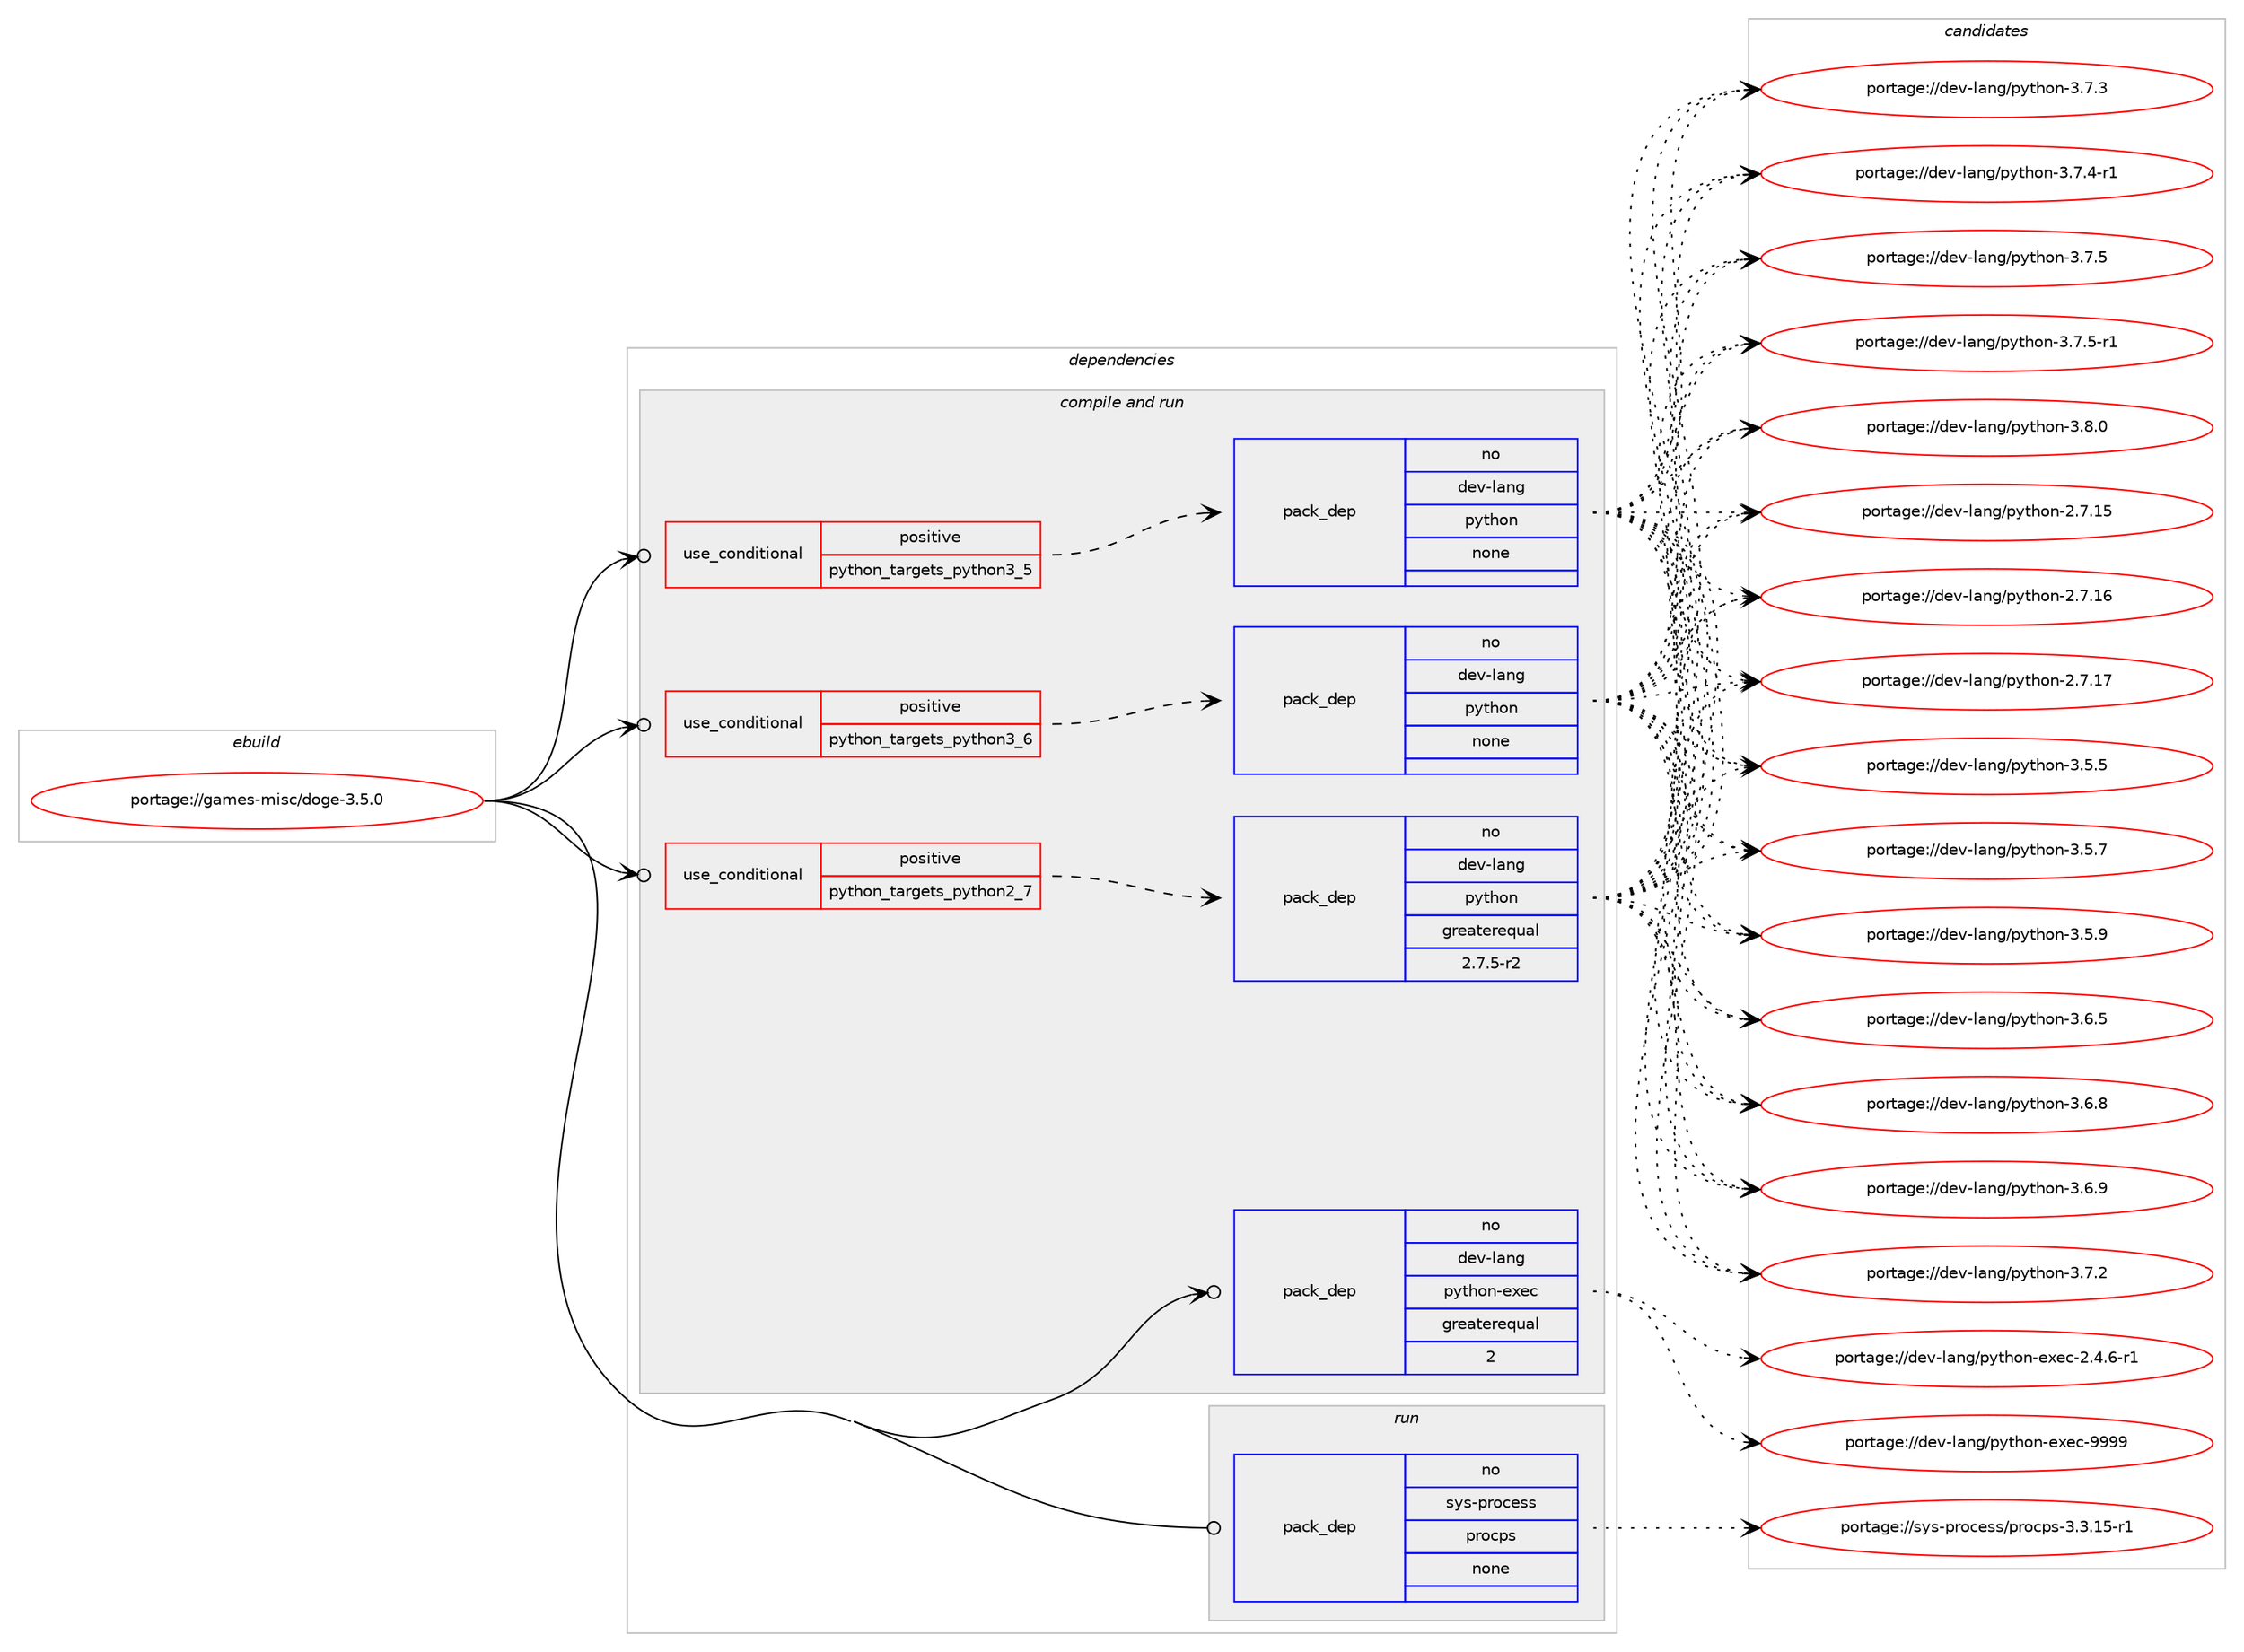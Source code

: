 digraph prolog {

# *************
# Graph options
# *************

newrank=true;
concentrate=true;
compound=true;
graph [rankdir=LR,fontname=Helvetica,fontsize=10,ranksep=1.5];#, ranksep=2.5, nodesep=0.2];
edge  [arrowhead=vee];
node  [fontname=Helvetica,fontsize=10];

# **********
# The ebuild
# **********

subgraph cluster_leftcol {
color=gray;
rank=same;
label=<<i>ebuild</i>>;
id [label="portage://games-misc/doge-3.5.0", color=red, width=4, href="../games-misc/doge-3.5.0.svg"];
}

# ****************
# The dependencies
# ****************

subgraph cluster_midcol {
color=gray;
label=<<i>dependencies</i>>;
subgraph cluster_compile {
fillcolor="#eeeeee";
style=filled;
label=<<i>compile</i>>;
}
subgraph cluster_compileandrun {
fillcolor="#eeeeee";
style=filled;
label=<<i>compile and run</i>>;
subgraph cond73420 {
dependency273936 [label=<<TABLE BORDER="0" CELLBORDER="1" CELLSPACING="0" CELLPADDING="4"><TR><TD ROWSPAN="3" CELLPADDING="10">use_conditional</TD></TR><TR><TD>positive</TD></TR><TR><TD>python_targets_python2_7</TD></TR></TABLE>>, shape=none, color=red];
subgraph pack196540 {
dependency273937 [label=<<TABLE BORDER="0" CELLBORDER="1" CELLSPACING="0" CELLPADDING="4" WIDTH="220"><TR><TD ROWSPAN="6" CELLPADDING="30">pack_dep</TD></TR><TR><TD WIDTH="110">no</TD></TR><TR><TD>dev-lang</TD></TR><TR><TD>python</TD></TR><TR><TD>greaterequal</TD></TR><TR><TD>2.7.5-r2</TD></TR></TABLE>>, shape=none, color=blue];
}
dependency273936:e -> dependency273937:w [weight=20,style="dashed",arrowhead="vee"];
}
id:e -> dependency273936:w [weight=20,style="solid",arrowhead="odotvee"];
subgraph cond73421 {
dependency273938 [label=<<TABLE BORDER="0" CELLBORDER="1" CELLSPACING="0" CELLPADDING="4"><TR><TD ROWSPAN="3" CELLPADDING="10">use_conditional</TD></TR><TR><TD>positive</TD></TR><TR><TD>python_targets_python3_5</TD></TR></TABLE>>, shape=none, color=red];
subgraph pack196541 {
dependency273939 [label=<<TABLE BORDER="0" CELLBORDER="1" CELLSPACING="0" CELLPADDING="4" WIDTH="220"><TR><TD ROWSPAN="6" CELLPADDING="30">pack_dep</TD></TR><TR><TD WIDTH="110">no</TD></TR><TR><TD>dev-lang</TD></TR><TR><TD>python</TD></TR><TR><TD>none</TD></TR><TR><TD></TD></TR></TABLE>>, shape=none, color=blue];
}
dependency273938:e -> dependency273939:w [weight=20,style="dashed",arrowhead="vee"];
}
id:e -> dependency273938:w [weight=20,style="solid",arrowhead="odotvee"];
subgraph cond73422 {
dependency273940 [label=<<TABLE BORDER="0" CELLBORDER="1" CELLSPACING="0" CELLPADDING="4"><TR><TD ROWSPAN="3" CELLPADDING="10">use_conditional</TD></TR><TR><TD>positive</TD></TR><TR><TD>python_targets_python3_6</TD></TR></TABLE>>, shape=none, color=red];
subgraph pack196542 {
dependency273941 [label=<<TABLE BORDER="0" CELLBORDER="1" CELLSPACING="0" CELLPADDING="4" WIDTH="220"><TR><TD ROWSPAN="6" CELLPADDING="30">pack_dep</TD></TR><TR><TD WIDTH="110">no</TD></TR><TR><TD>dev-lang</TD></TR><TR><TD>python</TD></TR><TR><TD>none</TD></TR><TR><TD></TD></TR></TABLE>>, shape=none, color=blue];
}
dependency273940:e -> dependency273941:w [weight=20,style="dashed",arrowhead="vee"];
}
id:e -> dependency273940:w [weight=20,style="solid",arrowhead="odotvee"];
subgraph pack196543 {
dependency273942 [label=<<TABLE BORDER="0" CELLBORDER="1" CELLSPACING="0" CELLPADDING="4" WIDTH="220"><TR><TD ROWSPAN="6" CELLPADDING="30">pack_dep</TD></TR><TR><TD WIDTH="110">no</TD></TR><TR><TD>dev-lang</TD></TR><TR><TD>python-exec</TD></TR><TR><TD>greaterequal</TD></TR><TR><TD>2</TD></TR></TABLE>>, shape=none, color=blue];
}
id:e -> dependency273942:w [weight=20,style="solid",arrowhead="odotvee"];
}
subgraph cluster_run {
fillcolor="#eeeeee";
style=filled;
label=<<i>run</i>>;
subgraph pack196544 {
dependency273943 [label=<<TABLE BORDER="0" CELLBORDER="1" CELLSPACING="0" CELLPADDING="4" WIDTH="220"><TR><TD ROWSPAN="6" CELLPADDING="30">pack_dep</TD></TR><TR><TD WIDTH="110">no</TD></TR><TR><TD>sys-process</TD></TR><TR><TD>procps</TD></TR><TR><TD>none</TD></TR><TR><TD></TD></TR></TABLE>>, shape=none, color=blue];
}
id:e -> dependency273943:w [weight=20,style="solid",arrowhead="odot"];
}
}

# **************
# The candidates
# **************

subgraph cluster_choices {
rank=same;
color=gray;
label=<<i>candidates</i>>;

subgraph choice196540 {
color=black;
nodesep=1;
choiceportage10010111845108971101034711212111610411111045504655464953 [label="portage://dev-lang/python-2.7.15", color=red, width=4,href="../dev-lang/python-2.7.15.svg"];
choiceportage10010111845108971101034711212111610411111045504655464954 [label="portage://dev-lang/python-2.7.16", color=red, width=4,href="../dev-lang/python-2.7.16.svg"];
choiceportage10010111845108971101034711212111610411111045504655464955 [label="portage://dev-lang/python-2.7.17", color=red, width=4,href="../dev-lang/python-2.7.17.svg"];
choiceportage100101118451089711010347112121116104111110455146534653 [label="portage://dev-lang/python-3.5.5", color=red, width=4,href="../dev-lang/python-3.5.5.svg"];
choiceportage100101118451089711010347112121116104111110455146534655 [label="portage://dev-lang/python-3.5.7", color=red, width=4,href="../dev-lang/python-3.5.7.svg"];
choiceportage100101118451089711010347112121116104111110455146534657 [label="portage://dev-lang/python-3.5.9", color=red, width=4,href="../dev-lang/python-3.5.9.svg"];
choiceportage100101118451089711010347112121116104111110455146544653 [label="portage://dev-lang/python-3.6.5", color=red, width=4,href="../dev-lang/python-3.6.5.svg"];
choiceportage100101118451089711010347112121116104111110455146544656 [label="portage://dev-lang/python-3.6.8", color=red, width=4,href="../dev-lang/python-3.6.8.svg"];
choiceportage100101118451089711010347112121116104111110455146544657 [label="portage://dev-lang/python-3.6.9", color=red, width=4,href="../dev-lang/python-3.6.9.svg"];
choiceportage100101118451089711010347112121116104111110455146554650 [label="portage://dev-lang/python-3.7.2", color=red, width=4,href="../dev-lang/python-3.7.2.svg"];
choiceportage100101118451089711010347112121116104111110455146554651 [label="portage://dev-lang/python-3.7.3", color=red, width=4,href="../dev-lang/python-3.7.3.svg"];
choiceportage1001011184510897110103471121211161041111104551465546524511449 [label="portage://dev-lang/python-3.7.4-r1", color=red, width=4,href="../dev-lang/python-3.7.4-r1.svg"];
choiceportage100101118451089711010347112121116104111110455146554653 [label="portage://dev-lang/python-3.7.5", color=red, width=4,href="../dev-lang/python-3.7.5.svg"];
choiceportage1001011184510897110103471121211161041111104551465546534511449 [label="portage://dev-lang/python-3.7.5-r1", color=red, width=4,href="../dev-lang/python-3.7.5-r1.svg"];
choiceportage100101118451089711010347112121116104111110455146564648 [label="portage://dev-lang/python-3.8.0", color=red, width=4,href="../dev-lang/python-3.8.0.svg"];
dependency273937:e -> choiceportage10010111845108971101034711212111610411111045504655464953:w [style=dotted,weight="100"];
dependency273937:e -> choiceportage10010111845108971101034711212111610411111045504655464954:w [style=dotted,weight="100"];
dependency273937:e -> choiceportage10010111845108971101034711212111610411111045504655464955:w [style=dotted,weight="100"];
dependency273937:e -> choiceportage100101118451089711010347112121116104111110455146534653:w [style=dotted,weight="100"];
dependency273937:e -> choiceportage100101118451089711010347112121116104111110455146534655:w [style=dotted,weight="100"];
dependency273937:e -> choiceportage100101118451089711010347112121116104111110455146534657:w [style=dotted,weight="100"];
dependency273937:e -> choiceportage100101118451089711010347112121116104111110455146544653:w [style=dotted,weight="100"];
dependency273937:e -> choiceportage100101118451089711010347112121116104111110455146544656:w [style=dotted,weight="100"];
dependency273937:e -> choiceportage100101118451089711010347112121116104111110455146544657:w [style=dotted,weight="100"];
dependency273937:e -> choiceportage100101118451089711010347112121116104111110455146554650:w [style=dotted,weight="100"];
dependency273937:e -> choiceportage100101118451089711010347112121116104111110455146554651:w [style=dotted,weight="100"];
dependency273937:e -> choiceportage1001011184510897110103471121211161041111104551465546524511449:w [style=dotted,weight="100"];
dependency273937:e -> choiceportage100101118451089711010347112121116104111110455146554653:w [style=dotted,weight="100"];
dependency273937:e -> choiceportage1001011184510897110103471121211161041111104551465546534511449:w [style=dotted,weight="100"];
dependency273937:e -> choiceportage100101118451089711010347112121116104111110455146564648:w [style=dotted,weight="100"];
}
subgraph choice196541 {
color=black;
nodesep=1;
choiceportage10010111845108971101034711212111610411111045504655464953 [label="portage://dev-lang/python-2.7.15", color=red, width=4,href="../dev-lang/python-2.7.15.svg"];
choiceportage10010111845108971101034711212111610411111045504655464954 [label="portage://dev-lang/python-2.7.16", color=red, width=4,href="../dev-lang/python-2.7.16.svg"];
choiceportage10010111845108971101034711212111610411111045504655464955 [label="portage://dev-lang/python-2.7.17", color=red, width=4,href="../dev-lang/python-2.7.17.svg"];
choiceportage100101118451089711010347112121116104111110455146534653 [label="portage://dev-lang/python-3.5.5", color=red, width=4,href="../dev-lang/python-3.5.5.svg"];
choiceportage100101118451089711010347112121116104111110455146534655 [label="portage://dev-lang/python-3.5.7", color=red, width=4,href="../dev-lang/python-3.5.7.svg"];
choiceportage100101118451089711010347112121116104111110455146534657 [label="portage://dev-lang/python-3.5.9", color=red, width=4,href="../dev-lang/python-3.5.9.svg"];
choiceportage100101118451089711010347112121116104111110455146544653 [label="portage://dev-lang/python-3.6.5", color=red, width=4,href="../dev-lang/python-3.6.5.svg"];
choiceportage100101118451089711010347112121116104111110455146544656 [label="portage://dev-lang/python-3.6.8", color=red, width=4,href="../dev-lang/python-3.6.8.svg"];
choiceportage100101118451089711010347112121116104111110455146544657 [label="portage://dev-lang/python-3.6.9", color=red, width=4,href="../dev-lang/python-3.6.9.svg"];
choiceportage100101118451089711010347112121116104111110455146554650 [label="portage://dev-lang/python-3.7.2", color=red, width=4,href="../dev-lang/python-3.7.2.svg"];
choiceportage100101118451089711010347112121116104111110455146554651 [label="portage://dev-lang/python-3.7.3", color=red, width=4,href="../dev-lang/python-3.7.3.svg"];
choiceportage1001011184510897110103471121211161041111104551465546524511449 [label="portage://dev-lang/python-3.7.4-r1", color=red, width=4,href="../dev-lang/python-3.7.4-r1.svg"];
choiceportage100101118451089711010347112121116104111110455146554653 [label="portage://dev-lang/python-3.7.5", color=red, width=4,href="../dev-lang/python-3.7.5.svg"];
choiceportage1001011184510897110103471121211161041111104551465546534511449 [label="portage://dev-lang/python-3.7.5-r1", color=red, width=4,href="../dev-lang/python-3.7.5-r1.svg"];
choiceportage100101118451089711010347112121116104111110455146564648 [label="portage://dev-lang/python-3.8.0", color=red, width=4,href="../dev-lang/python-3.8.0.svg"];
dependency273939:e -> choiceportage10010111845108971101034711212111610411111045504655464953:w [style=dotted,weight="100"];
dependency273939:e -> choiceportage10010111845108971101034711212111610411111045504655464954:w [style=dotted,weight="100"];
dependency273939:e -> choiceportage10010111845108971101034711212111610411111045504655464955:w [style=dotted,weight="100"];
dependency273939:e -> choiceportage100101118451089711010347112121116104111110455146534653:w [style=dotted,weight="100"];
dependency273939:e -> choiceportage100101118451089711010347112121116104111110455146534655:w [style=dotted,weight="100"];
dependency273939:e -> choiceportage100101118451089711010347112121116104111110455146534657:w [style=dotted,weight="100"];
dependency273939:e -> choiceportage100101118451089711010347112121116104111110455146544653:w [style=dotted,weight="100"];
dependency273939:e -> choiceportage100101118451089711010347112121116104111110455146544656:w [style=dotted,weight="100"];
dependency273939:e -> choiceportage100101118451089711010347112121116104111110455146544657:w [style=dotted,weight="100"];
dependency273939:e -> choiceportage100101118451089711010347112121116104111110455146554650:w [style=dotted,weight="100"];
dependency273939:e -> choiceportage100101118451089711010347112121116104111110455146554651:w [style=dotted,weight="100"];
dependency273939:e -> choiceportage1001011184510897110103471121211161041111104551465546524511449:w [style=dotted,weight="100"];
dependency273939:e -> choiceportage100101118451089711010347112121116104111110455146554653:w [style=dotted,weight="100"];
dependency273939:e -> choiceportage1001011184510897110103471121211161041111104551465546534511449:w [style=dotted,weight="100"];
dependency273939:e -> choiceportage100101118451089711010347112121116104111110455146564648:w [style=dotted,weight="100"];
}
subgraph choice196542 {
color=black;
nodesep=1;
choiceportage10010111845108971101034711212111610411111045504655464953 [label="portage://dev-lang/python-2.7.15", color=red, width=4,href="../dev-lang/python-2.7.15.svg"];
choiceportage10010111845108971101034711212111610411111045504655464954 [label="portage://dev-lang/python-2.7.16", color=red, width=4,href="../dev-lang/python-2.7.16.svg"];
choiceportage10010111845108971101034711212111610411111045504655464955 [label="portage://dev-lang/python-2.7.17", color=red, width=4,href="../dev-lang/python-2.7.17.svg"];
choiceportage100101118451089711010347112121116104111110455146534653 [label="portage://dev-lang/python-3.5.5", color=red, width=4,href="../dev-lang/python-3.5.5.svg"];
choiceportage100101118451089711010347112121116104111110455146534655 [label="portage://dev-lang/python-3.5.7", color=red, width=4,href="../dev-lang/python-3.5.7.svg"];
choiceportage100101118451089711010347112121116104111110455146534657 [label="portage://dev-lang/python-3.5.9", color=red, width=4,href="../dev-lang/python-3.5.9.svg"];
choiceportage100101118451089711010347112121116104111110455146544653 [label="portage://dev-lang/python-3.6.5", color=red, width=4,href="../dev-lang/python-3.6.5.svg"];
choiceportage100101118451089711010347112121116104111110455146544656 [label="portage://dev-lang/python-3.6.8", color=red, width=4,href="../dev-lang/python-3.6.8.svg"];
choiceportage100101118451089711010347112121116104111110455146544657 [label="portage://dev-lang/python-3.6.9", color=red, width=4,href="../dev-lang/python-3.6.9.svg"];
choiceportage100101118451089711010347112121116104111110455146554650 [label="portage://dev-lang/python-3.7.2", color=red, width=4,href="../dev-lang/python-3.7.2.svg"];
choiceportage100101118451089711010347112121116104111110455146554651 [label="portage://dev-lang/python-3.7.3", color=red, width=4,href="../dev-lang/python-3.7.3.svg"];
choiceportage1001011184510897110103471121211161041111104551465546524511449 [label="portage://dev-lang/python-3.7.4-r1", color=red, width=4,href="../dev-lang/python-3.7.4-r1.svg"];
choiceportage100101118451089711010347112121116104111110455146554653 [label="portage://dev-lang/python-3.7.5", color=red, width=4,href="../dev-lang/python-3.7.5.svg"];
choiceportage1001011184510897110103471121211161041111104551465546534511449 [label="portage://dev-lang/python-3.7.5-r1", color=red, width=4,href="../dev-lang/python-3.7.5-r1.svg"];
choiceportage100101118451089711010347112121116104111110455146564648 [label="portage://dev-lang/python-3.8.0", color=red, width=4,href="../dev-lang/python-3.8.0.svg"];
dependency273941:e -> choiceportage10010111845108971101034711212111610411111045504655464953:w [style=dotted,weight="100"];
dependency273941:e -> choiceportage10010111845108971101034711212111610411111045504655464954:w [style=dotted,weight="100"];
dependency273941:e -> choiceportage10010111845108971101034711212111610411111045504655464955:w [style=dotted,weight="100"];
dependency273941:e -> choiceportage100101118451089711010347112121116104111110455146534653:w [style=dotted,weight="100"];
dependency273941:e -> choiceportage100101118451089711010347112121116104111110455146534655:w [style=dotted,weight="100"];
dependency273941:e -> choiceportage100101118451089711010347112121116104111110455146534657:w [style=dotted,weight="100"];
dependency273941:e -> choiceportage100101118451089711010347112121116104111110455146544653:w [style=dotted,weight="100"];
dependency273941:e -> choiceportage100101118451089711010347112121116104111110455146544656:w [style=dotted,weight="100"];
dependency273941:e -> choiceportage100101118451089711010347112121116104111110455146544657:w [style=dotted,weight="100"];
dependency273941:e -> choiceportage100101118451089711010347112121116104111110455146554650:w [style=dotted,weight="100"];
dependency273941:e -> choiceportage100101118451089711010347112121116104111110455146554651:w [style=dotted,weight="100"];
dependency273941:e -> choiceportage1001011184510897110103471121211161041111104551465546524511449:w [style=dotted,weight="100"];
dependency273941:e -> choiceportage100101118451089711010347112121116104111110455146554653:w [style=dotted,weight="100"];
dependency273941:e -> choiceportage1001011184510897110103471121211161041111104551465546534511449:w [style=dotted,weight="100"];
dependency273941:e -> choiceportage100101118451089711010347112121116104111110455146564648:w [style=dotted,weight="100"];
}
subgraph choice196543 {
color=black;
nodesep=1;
choiceportage10010111845108971101034711212111610411111045101120101994550465246544511449 [label="portage://dev-lang/python-exec-2.4.6-r1", color=red, width=4,href="../dev-lang/python-exec-2.4.6-r1.svg"];
choiceportage10010111845108971101034711212111610411111045101120101994557575757 [label="portage://dev-lang/python-exec-9999", color=red, width=4,href="../dev-lang/python-exec-9999.svg"];
dependency273942:e -> choiceportage10010111845108971101034711212111610411111045101120101994550465246544511449:w [style=dotted,weight="100"];
dependency273942:e -> choiceportage10010111845108971101034711212111610411111045101120101994557575757:w [style=dotted,weight="100"];
}
subgraph choice196544 {
color=black;
nodesep=1;
choiceportage11512111545112114111991011151154711211411199112115455146514649534511449 [label="portage://sys-process/procps-3.3.15-r1", color=red, width=4,href="../sys-process/procps-3.3.15-r1.svg"];
dependency273943:e -> choiceportage11512111545112114111991011151154711211411199112115455146514649534511449:w [style=dotted,weight="100"];
}
}

}
